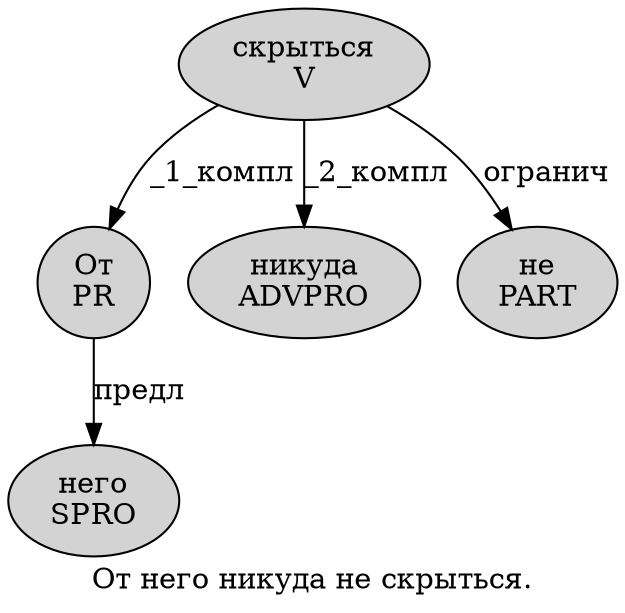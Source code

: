 digraph SENTENCE_1706 {
	graph [label="От него никуда не скрыться."]
	node [style=filled]
		0 [label="От
PR" color="" fillcolor=lightgray penwidth=1 shape=ellipse]
		1 [label="него
SPRO" color="" fillcolor=lightgray penwidth=1 shape=ellipse]
		2 [label="никуда
ADVPRO" color="" fillcolor=lightgray penwidth=1 shape=ellipse]
		3 [label="не
PART" color="" fillcolor=lightgray penwidth=1 shape=ellipse]
		4 [label="скрыться
V" color="" fillcolor=lightgray penwidth=1 shape=ellipse]
			0 -> 1 [label="предл"]
			4 -> 0 [label="_1_компл"]
			4 -> 2 [label="_2_компл"]
			4 -> 3 [label="огранич"]
}